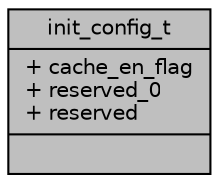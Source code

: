 digraph "init_config_t"
{
 // INTERACTIVE_SVG=YES
 // LATEX_PDF_SIZE
  bgcolor="transparent";
  edge [fontname="Helvetica",fontsize="10",labelfontname="Helvetica",labelfontsize="10"];
  node [fontname="Helvetica",fontsize="10",shape=record];
  Node1 [label="{init_config_t\n|+ cache_en_flag\l+ reserved_0\l+ reserved\l|}",height=0.2,width=0.4,color="black", fillcolor="grey75", style="filled", fontcolor="black",tooltip="The cgpp initilization configuration."];
}
